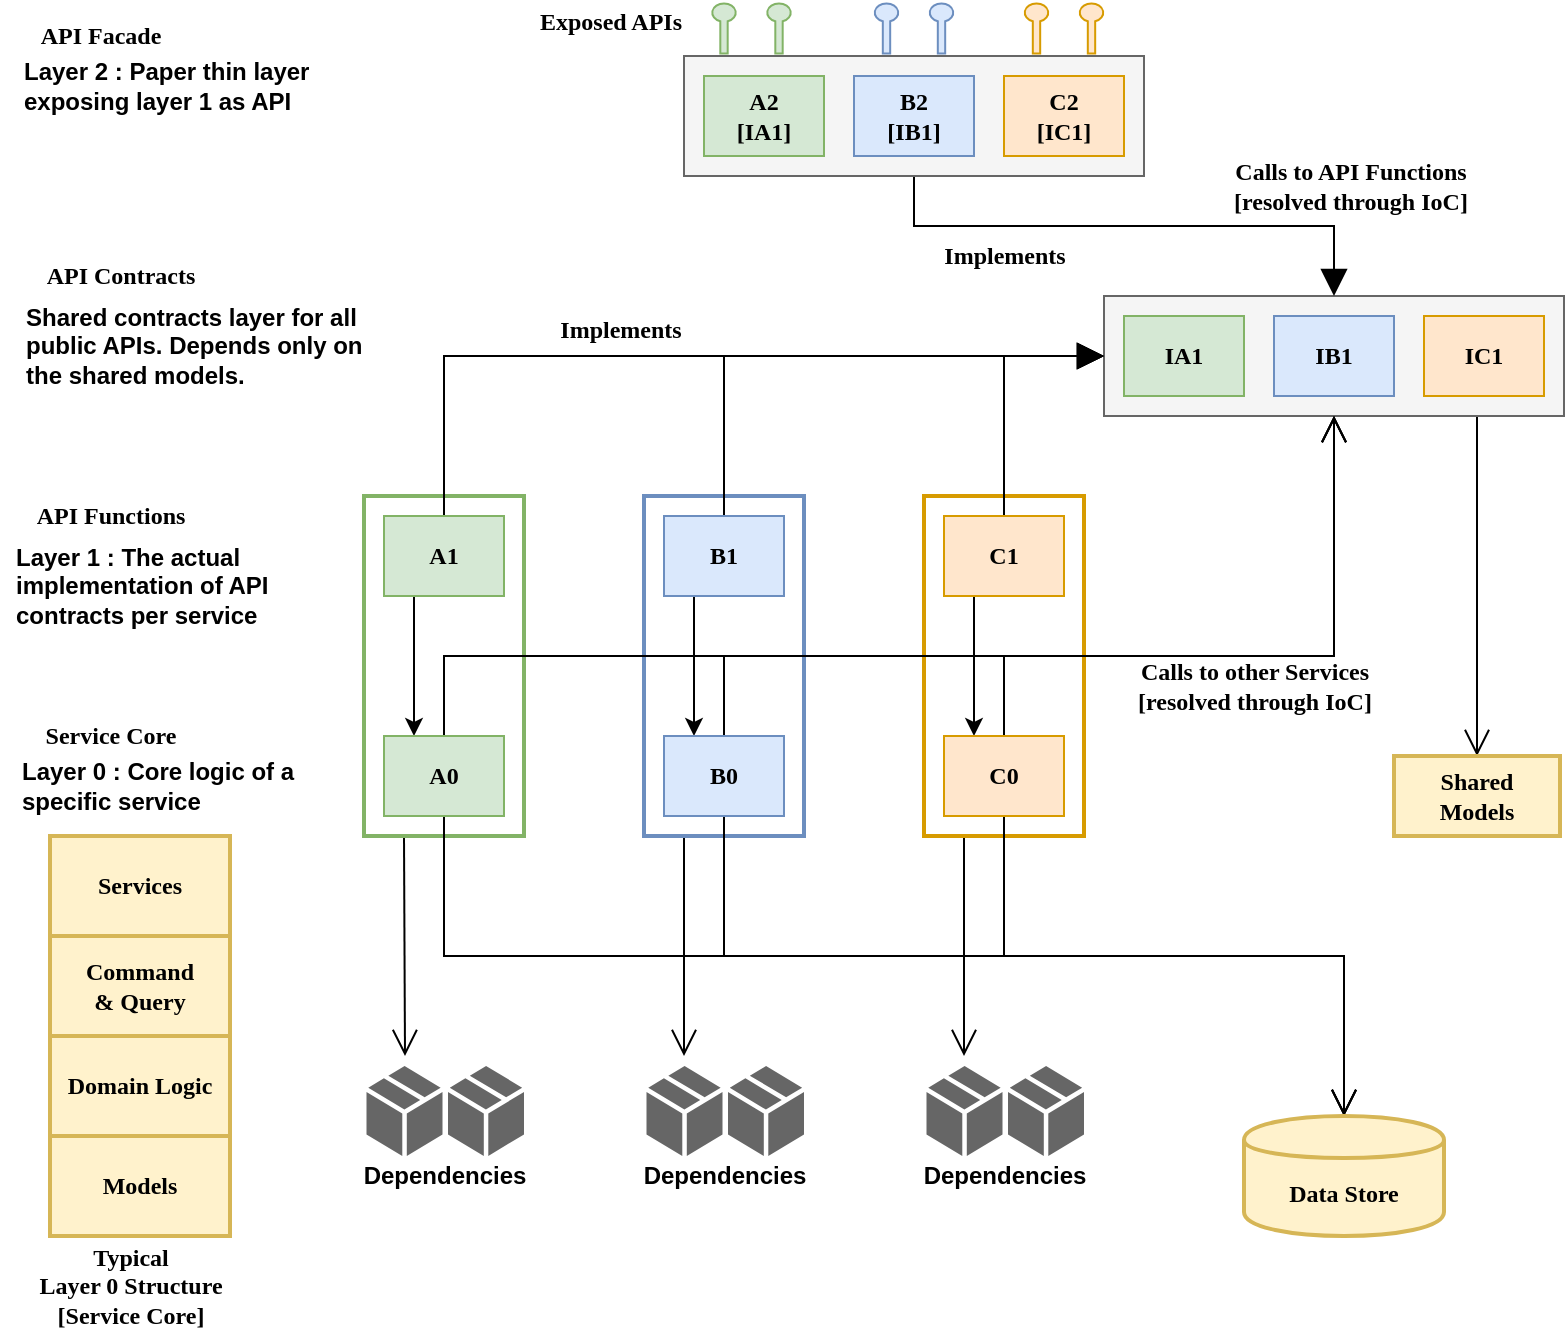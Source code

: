 <mxfile version="13.0.3" type="device"><diagram id="9d3FwS95kj5F2hI9MZ_I" name="Page-1"><mxGraphModel dx="1024" dy="1692" grid="1" gridSize="10" guides="1" tooltips="1" connect="1" arrows="1" fold="1" page="1" pageScale="1" pageWidth="850" pageHeight="1100" math="0" shadow="0"><root><mxCell id="0"/><mxCell id="1" parent="0"/><mxCell id="2JS4C_1-AN-ofhO_P991-1" style="edgeStyle=none;rounded=0;comic=0;orthogonalLoop=1;jettySize=auto;html=1;exitX=0.25;exitY=1;exitDx=0;exitDy=0;endArrow=open;endFill=0;endSize=11;fontFamily=Verdana;shadow=0;" edge="1" parent="1" source="2JS4C_1-AN-ofhO_P991-2"><mxGeometry relative="1" as="geometry"><mxPoint x="362" y="-510" as="targetPoint"/></mxGeometry></mxCell><mxCell id="2JS4C_1-AN-ofhO_P991-2" value="" style="rounded=0;whiteSpace=wrap;html=1;fontFamily=Verdana;fillColor=none;strokeColor=#6c8ebf;strokeWidth=2;shadow=0;" vertex="1" parent="1"><mxGeometry x="342" y="-790" width="80" height="170" as="geometry"/></mxCell><mxCell id="2JS4C_1-AN-ofhO_P991-3" style="edgeStyle=none;rounded=0;comic=0;orthogonalLoop=1;jettySize=auto;html=1;exitX=0.25;exitY=1;exitDx=0;exitDy=0;endArrow=open;endFill=0;endSize=11;fontFamily=Verdana;shadow=0;" edge="1" parent="1" source="2JS4C_1-AN-ofhO_P991-4"><mxGeometry relative="1" as="geometry"><mxPoint x="502" y="-510" as="targetPoint"/></mxGeometry></mxCell><mxCell id="2JS4C_1-AN-ofhO_P991-4" value="" style="rounded=0;whiteSpace=wrap;html=1;fontFamily=Verdana;fillColor=none;strokeColor=#d79b00;strokeWidth=2;shadow=0;" vertex="1" parent="1"><mxGeometry x="482" y="-790" width="80" height="170" as="geometry"/></mxCell><mxCell id="2JS4C_1-AN-ofhO_P991-5" style="rounded=0;comic=0;orthogonalLoop=1;jettySize=auto;html=1;exitX=0.25;exitY=1;exitDx=0;exitDy=0;entryX=0.75;entryY=0;entryDx=0;entryDy=0;endArrow=open;endFill=0;endSize=11;fontFamily=Verdana;shadow=0;" edge="1" parent="1" source="2JS4C_1-AN-ofhO_P991-6"><mxGeometry relative="1" as="geometry"><mxPoint x="222.5" y="-510" as="targetPoint"/></mxGeometry></mxCell><mxCell id="2JS4C_1-AN-ofhO_P991-6" value="" style="rounded=0;whiteSpace=wrap;html=1;fontFamily=Verdana;fillColor=none;strokeColor=#82b366;strokeWidth=2;shadow=0;" vertex="1" parent="1"><mxGeometry x="202" y="-790" width="80" height="170" as="geometry"/></mxCell><mxCell id="2JS4C_1-AN-ofhO_P991-7" style="edgeStyle=none;rounded=0;comic=0;orthogonalLoop=1;jettySize=auto;html=1;exitX=0.75;exitY=1;exitDx=0;exitDy=0;entryX=0.5;entryY=0;entryDx=0;entryDy=0;endArrow=open;endFill=0;endSize=11;fontFamily=Verdana;shadow=0;" edge="1" parent="1" target="2JS4C_1-AN-ofhO_P991-50"><mxGeometry relative="1" as="geometry"><mxPoint x="758.5" y="-830" as="sourcePoint"/></mxGeometry></mxCell><mxCell id="2JS4C_1-AN-ofhO_P991-8" value="" style="rounded=0;whiteSpace=wrap;html=1;fontStyle=1;fontFamily=Verdana;comic=0;fillColor=#f5f5f5;strokeColor=#666666;fontColor=#333333;shadow=0;" vertex="1" parent="1"><mxGeometry x="572" y="-890" width="230" height="60" as="geometry"/></mxCell><mxCell id="2JS4C_1-AN-ofhO_P991-9" style="edgeStyle=orthogonalEdgeStyle;rounded=0;comic=0;orthogonalLoop=1;jettySize=auto;html=1;exitX=0.5;exitY=0;exitDx=0;exitDy=0;entryX=0;entryY=0.5;entryDx=0;entryDy=0;endArrow=block;endFill=1;endSize=11;fontFamily=Verdana;shadow=0;" edge="1" parent="1" source="2JS4C_1-AN-ofhO_P991-11" target="2JS4C_1-AN-ofhO_P991-8"><mxGeometry relative="1" as="geometry"/></mxCell><mxCell id="2JS4C_1-AN-ofhO_P991-10" style="edgeStyle=orthogonalEdgeStyle;rounded=0;orthogonalLoop=1;jettySize=auto;html=1;exitX=0.25;exitY=1;exitDx=0;exitDy=0;entryX=0.25;entryY=0;entryDx=0;entryDy=0;shadow=0;" edge="1" parent="1" source="2JS4C_1-AN-ofhO_P991-11" target="2JS4C_1-AN-ofhO_P991-14"><mxGeometry relative="1" as="geometry"/></mxCell><mxCell id="2JS4C_1-AN-ofhO_P991-11" value="A1" style="rounded=0;whiteSpace=wrap;html=1;fontStyle=1;fontFamily=Verdana;comic=0;fillColor=#d5e8d4;strokeColor=#82b366;shadow=0;" vertex="1" parent="1"><mxGeometry x="212" y="-780" width="60" height="40" as="geometry"/></mxCell><mxCell id="2JS4C_1-AN-ofhO_P991-12" style="edgeStyle=orthogonalEdgeStyle;rounded=0;comic=0;orthogonalLoop=1;jettySize=auto;html=1;exitX=0.5;exitY=0;exitDx=0;exitDy=0;entryX=0.5;entryY=1;entryDx=0;entryDy=0;endArrow=open;endFill=0;endSize=11;fontFamily=Verdana;shadow=0;" edge="1" parent="1" source="2JS4C_1-AN-ofhO_P991-14" target="2JS4C_1-AN-ofhO_P991-8"><mxGeometry relative="1" as="geometry"><Array as="points"><mxPoint x="242" y="-710"/><mxPoint x="687" y="-710"/></Array></mxGeometry></mxCell><mxCell id="2JS4C_1-AN-ofhO_P991-13" style="edgeStyle=orthogonalEdgeStyle;rounded=0;comic=0;orthogonalLoop=1;jettySize=auto;html=1;exitX=0.5;exitY=1;exitDx=0;exitDy=0;endArrow=open;endFill=0;endSize=11;fontFamily=Verdana;shadow=0;" edge="1" parent="1" source="2JS4C_1-AN-ofhO_P991-14" target="2JS4C_1-AN-ofhO_P991-35"><mxGeometry relative="1" as="geometry"/></mxCell><mxCell id="2JS4C_1-AN-ofhO_P991-14" value="A0" style="rounded=0;whiteSpace=wrap;html=1;fontStyle=1;fontFamily=Verdana;comic=0;fillColor=#d5e8d4;strokeColor=#82b366;shadow=0;" vertex="1" parent="1"><mxGeometry x="212" y="-670" width="60" height="40" as="geometry"/></mxCell><mxCell id="2JS4C_1-AN-ofhO_P991-15" value="IA1" style="rounded=0;whiteSpace=wrap;html=1;fontStyle=1;fontFamily=Verdana;comic=0;fillColor=#d5e8d4;strokeColor=#82b366;shadow=0;" vertex="1" parent="1"><mxGeometry x="582" y="-880" width="60" height="40" as="geometry"/></mxCell><mxCell id="2JS4C_1-AN-ofhO_P991-16" value="IB1" style="rounded=0;whiteSpace=wrap;html=1;fontStyle=1;fontFamily=Verdana;comic=0;fillColor=#dae8fc;strokeColor=#6c8ebf;shadow=0;" vertex="1" parent="1"><mxGeometry x="657" y="-880" width="60" height="40" as="geometry"/></mxCell><mxCell id="2JS4C_1-AN-ofhO_P991-17" value="IC1" style="rounded=0;whiteSpace=wrap;html=1;fontStyle=1;fontFamily=Verdana;comic=0;fillColor=#ffe6cc;strokeColor=#d79b00;shadow=0;" vertex="1" parent="1"><mxGeometry x="732" y="-880" width="60" height="40" as="geometry"/></mxCell><mxCell id="2JS4C_1-AN-ofhO_P991-18" style="edgeStyle=orthogonalEdgeStyle;rounded=0;orthogonalLoop=1;jettySize=auto;html=1;exitX=0.5;exitY=1;exitDx=0;exitDy=0;entryX=0.5;entryY=0;entryDx=0;entryDy=0;fontFamily=Verdana;comic=0;endArrow=block;endFill=1;endSize=11;shadow=0;" edge="1" parent="1" source="2JS4C_1-AN-ofhO_P991-19" target="2JS4C_1-AN-ofhO_P991-8"><mxGeometry relative="1" as="geometry"/></mxCell><mxCell id="2JS4C_1-AN-ofhO_P991-19" value="" style="rounded=0;whiteSpace=wrap;html=1;fontStyle=1;fontFamily=Verdana;comic=0;fillColor=#f5f5f5;strokeColor=#666666;fontColor=#333333;shadow=0;" vertex="1" parent="1"><mxGeometry x="362" y="-1010" width="230" height="60" as="geometry"/></mxCell><mxCell id="2JS4C_1-AN-ofhO_P991-20" value="A2&lt;br&gt;[IA1]&lt;br&gt;" style="rounded=0;whiteSpace=wrap;html=1;fontStyle=1;fontFamily=Verdana;comic=0;fillColor=#d5e8d4;strokeColor=#82b366;shadow=0;" vertex="1" parent="1"><mxGeometry x="372" y="-1000" width="60" height="40" as="geometry"/></mxCell><mxCell id="2JS4C_1-AN-ofhO_P991-21" value="B2&lt;br&gt;[IB1]" style="rounded=0;whiteSpace=wrap;html=1;fontStyle=1;fontFamily=Verdana;comic=0;fillColor=#dae8fc;strokeColor=#6c8ebf;shadow=0;" vertex="1" parent="1"><mxGeometry x="447" y="-1000" width="60" height="40" as="geometry"/></mxCell><mxCell id="2JS4C_1-AN-ofhO_P991-22" value="C2&lt;br&gt;[IC1]" style="rounded=0;whiteSpace=wrap;html=1;fontStyle=1;fontFamily=Verdana;comic=0;fillColor=#ffe6cc;strokeColor=#d79b00;shadow=0;" vertex="1" parent="1"><mxGeometry x="522" y="-1000" width="60" height="40" as="geometry"/></mxCell><mxCell id="2JS4C_1-AN-ofhO_P991-23" style="edgeStyle=orthogonalEdgeStyle;rounded=0;comic=0;orthogonalLoop=1;jettySize=auto;html=1;exitX=0.5;exitY=0;exitDx=0;exitDy=0;entryX=0;entryY=0.5;entryDx=0;entryDy=0;endArrow=block;endFill=1;endSize=11;fontFamily=Verdana;shadow=0;" edge="1" parent="1" source="2JS4C_1-AN-ofhO_P991-25" target="2JS4C_1-AN-ofhO_P991-8"><mxGeometry relative="1" as="geometry"/></mxCell><mxCell id="2JS4C_1-AN-ofhO_P991-24" style="edgeStyle=orthogonalEdgeStyle;rounded=0;orthogonalLoop=1;jettySize=auto;html=1;exitX=0.25;exitY=1;exitDx=0;exitDy=0;entryX=0.25;entryY=0;entryDx=0;entryDy=0;shadow=0;" edge="1" parent="1" source="2JS4C_1-AN-ofhO_P991-25" target="2JS4C_1-AN-ofhO_P991-28"><mxGeometry relative="1" as="geometry"/></mxCell><mxCell id="2JS4C_1-AN-ofhO_P991-25" value="B1" style="rounded=0;whiteSpace=wrap;html=1;fontStyle=1;fontFamily=Verdana;comic=0;fillColor=#dae8fc;strokeColor=#6c8ebf;shadow=0;" vertex="1" parent="1"><mxGeometry x="352" y="-780" width="60" height="40" as="geometry"/></mxCell><mxCell id="2JS4C_1-AN-ofhO_P991-26" style="edgeStyle=orthogonalEdgeStyle;rounded=0;comic=0;orthogonalLoop=1;jettySize=auto;html=1;exitX=0.5;exitY=0;exitDx=0;exitDy=0;entryX=0.5;entryY=1;entryDx=0;entryDy=0;endArrow=open;endFill=0;endSize=11;fontFamily=Verdana;shadow=0;" edge="1" parent="1" source="2JS4C_1-AN-ofhO_P991-28" target="2JS4C_1-AN-ofhO_P991-8"><mxGeometry relative="1" as="geometry"><Array as="points"><mxPoint x="382" y="-710"/><mxPoint x="687" y="-710"/></Array></mxGeometry></mxCell><mxCell id="2JS4C_1-AN-ofhO_P991-27" style="edgeStyle=orthogonalEdgeStyle;rounded=0;comic=0;orthogonalLoop=1;jettySize=auto;html=1;exitX=0.5;exitY=1;exitDx=0;exitDy=0;entryX=0.5;entryY=0;entryDx=0;entryDy=0;endArrow=open;endFill=0;endSize=11;fontFamily=Verdana;shadow=0;" edge="1" parent="1" source="2JS4C_1-AN-ofhO_P991-28" target="2JS4C_1-AN-ofhO_P991-35"><mxGeometry relative="1" as="geometry"/></mxCell><mxCell id="2JS4C_1-AN-ofhO_P991-28" value="B0" style="rounded=0;whiteSpace=wrap;html=1;fontStyle=1;fontFamily=Verdana;comic=0;fillColor=#dae8fc;strokeColor=#6c8ebf;shadow=0;" vertex="1" parent="1"><mxGeometry x="352" y="-670" width="60" height="40" as="geometry"/></mxCell><mxCell id="2JS4C_1-AN-ofhO_P991-29" style="edgeStyle=orthogonalEdgeStyle;rounded=0;comic=0;orthogonalLoop=1;jettySize=auto;html=1;exitX=0.5;exitY=0;exitDx=0;exitDy=0;entryX=0;entryY=0.5;entryDx=0;entryDy=0;endArrow=block;endFill=1;endSize=11;fontFamily=Verdana;shadow=0;" edge="1" parent="1" source="2JS4C_1-AN-ofhO_P991-31" target="2JS4C_1-AN-ofhO_P991-8"><mxGeometry relative="1" as="geometry"/></mxCell><mxCell id="2JS4C_1-AN-ofhO_P991-30" style="edgeStyle=orthogonalEdgeStyle;rounded=0;orthogonalLoop=1;jettySize=auto;html=1;exitX=0.25;exitY=1;exitDx=0;exitDy=0;entryX=0.25;entryY=0;entryDx=0;entryDy=0;shadow=0;" edge="1" parent="1" source="2JS4C_1-AN-ofhO_P991-31" target="2JS4C_1-AN-ofhO_P991-34"><mxGeometry relative="1" as="geometry"/></mxCell><mxCell id="2JS4C_1-AN-ofhO_P991-31" value="C1" style="rounded=0;whiteSpace=wrap;html=1;fontStyle=1;fontFamily=Verdana;comic=0;fillColor=#ffe6cc;strokeColor=#d79b00;shadow=0;" vertex="1" parent="1"><mxGeometry x="492" y="-780" width="60" height="40" as="geometry"/></mxCell><mxCell id="2JS4C_1-AN-ofhO_P991-32" style="edgeStyle=orthogonalEdgeStyle;rounded=0;comic=0;orthogonalLoop=1;jettySize=auto;html=1;exitX=0.5;exitY=0;exitDx=0;exitDy=0;endArrow=open;endFill=0;endSize=11;fontFamily=Verdana;entryX=0.5;entryY=1;entryDx=0;entryDy=0;shadow=0;" edge="1" parent="1" source="2JS4C_1-AN-ofhO_P991-34" target="2JS4C_1-AN-ofhO_P991-8"><mxGeometry relative="1" as="geometry"><mxPoint x="642" y="-780" as="targetPoint"/><Array as="points"><mxPoint x="522" y="-710"/><mxPoint x="687" y="-710"/></Array></mxGeometry></mxCell><mxCell id="2JS4C_1-AN-ofhO_P991-33" style="edgeStyle=orthogonalEdgeStyle;rounded=0;comic=0;orthogonalLoop=1;jettySize=auto;html=1;exitX=0.5;exitY=1;exitDx=0;exitDy=0;entryX=0.5;entryY=0;entryDx=0;entryDy=0;endArrow=open;endFill=0;endSize=11;fontFamily=Verdana;shadow=0;" edge="1" parent="1" source="2JS4C_1-AN-ofhO_P991-34" target="2JS4C_1-AN-ofhO_P991-35"><mxGeometry relative="1" as="geometry"/></mxCell><mxCell id="2JS4C_1-AN-ofhO_P991-34" value="C0" style="rounded=0;whiteSpace=wrap;html=1;fontStyle=1;fontFamily=Verdana;comic=0;fillColor=#ffe6cc;strokeColor=#d79b00;shadow=0;" vertex="1" parent="1"><mxGeometry x="492" y="-670" width="60" height="40" as="geometry"/></mxCell><mxCell id="2JS4C_1-AN-ofhO_P991-35" value="Data Store" style="shape=cylinder;whiteSpace=wrap;html=1;boundedLbl=1;backgroundOutline=1;fontFamily=Verdana;fillColor=#fff2cc;strokeColor=#d6b656;strokeWidth=2;fontStyle=1;shadow=0;" vertex="1" parent="1"><mxGeometry x="642" y="-480" width="100" height="60" as="geometry"/></mxCell><mxCell id="2JS4C_1-AN-ofhO_P991-42" value="" style="verticalLabelPosition=bottom;html=1;verticalAlign=top;align=center;strokeColor=#82b366;fillColor=#d5e8d4;shape=mxgraph.azure.service_endpoint;fontFamily=Verdana;rotation=90;shadow=0;" vertex="1" parent="1"><mxGeometry x="397" y="-1030" width="25" height="12.5" as="geometry"/></mxCell><mxCell id="2JS4C_1-AN-ofhO_P991-43" value="" style="verticalLabelPosition=bottom;html=1;verticalAlign=top;align=center;strokeColor=#82b366;fillColor=#d5e8d4;shape=mxgraph.azure.service_endpoint;fontFamily=Verdana;rotation=90;shadow=0;" vertex="1" parent="1"><mxGeometry x="369.5" y="-1030" width="25" height="12.5" as="geometry"/></mxCell><mxCell id="2JS4C_1-AN-ofhO_P991-44" value="" style="verticalLabelPosition=bottom;html=1;verticalAlign=top;align=center;strokeColor=#6c8ebf;fillColor=#dae8fc;shape=mxgraph.azure.service_endpoint;fontFamily=Verdana;rotation=90;shadow=0;" vertex="1" parent="1"><mxGeometry x="478.25" y="-1030" width="25" height="12.5" as="geometry"/></mxCell><mxCell id="2JS4C_1-AN-ofhO_P991-45" value="" style="verticalLabelPosition=bottom;html=1;verticalAlign=top;align=center;strokeColor=#6c8ebf;fillColor=#dae8fc;shape=mxgraph.azure.service_endpoint;fontFamily=Verdana;rotation=90;shadow=0;" vertex="1" parent="1"><mxGeometry x="450.75" y="-1030" width="25" height="12.5" as="geometry"/></mxCell><mxCell id="2JS4C_1-AN-ofhO_P991-46" value="" style="verticalLabelPosition=bottom;html=1;verticalAlign=top;align=center;strokeColor=#d79b00;fillColor=#ffe6cc;shape=mxgraph.azure.service_endpoint;fontFamily=Verdana;rotation=90;shadow=0;" vertex="1" parent="1"><mxGeometry x="553.25" y="-1030" width="25" height="12.5" as="geometry"/></mxCell><mxCell id="2JS4C_1-AN-ofhO_P991-47" value="" style="verticalLabelPosition=bottom;html=1;verticalAlign=top;align=center;strokeColor=#d79b00;fillColor=#ffe6cc;shape=mxgraph.azure.service_endpoint;fontFamily=Verdana;rotation=90;shadow=0;" vertex="1" parent="1"><mxGeometry x="525.75" y="-1030" width="25" height="12.5" as="geometry"/></mxCell><mxCell id="2JS4C_1-AN-ofhO_P991-48" value="Implements" style="text;html=1;align=center;verticalAlign=middle;resizable=0;points=[];autosize=1;fontFamily=Verdana;fontStyle=1;shadow=0;" vertex="1" parent="1"><mxGeometry x="280" y="-883" width="100" height="20" as="geometry"/></mxCell><mxCell id="2JS4C_1-AN-ofhO_P991-49" value="Calls to other Services&lt;br&gt;[resolved through IoC]" style="text;html=1;align=center;verticalAlign=middle;resizable=0;points=[];autosize=1;fontFamily=Verdana;fontStyle=1;shadow=0;" vertex="1" parent="1"><mxGeometry x="562" y="-710" width="170" height="30" as="geometry"/></mxCell><mxCell id="2JS4C_1-AN-ofhO_P991-50" value="Shared&lt;br&gt;Models" style="rounded=0;whiteSpace=wrap;html=1;fontStyle=1;fontFamily=Verdana;comic=0;fillColor=#fff2cc;strokeColor=#d6b656;strokeWidth=2;shadow=0;" vertex="1" parent="1"><mxGeometry x="717" y="-660" width="83" height="40" as="geometry"/></mxCell><mxCell id="2JS4C_1-AN-ofhO_P991-51" value="Calls to API Functions&lt;br&gt;[resolved through IoC]" style="text;html=1;align=center;verticalAlign=middle;resizable=0;points=[];autosize=1;fontFamily=Verdana;fontStyle=1;shadow=0;" vertex="1" parent="1"><mxGeometry x="610" y="-960" width="170" height="30" as="geometry"/></mxCell><mxCell id="2JS4C_1-AN-ofhO_P991-52" value="Exposed APIs" style="text;html=1;align=center;verticalAlign=middle;resizable=0;points=[];autosize=1;fontFamily=Verdana;fontStyle=1;shadow=0;" vertex="1" parent="1"><mxGeometry x="270" y="-1037.5" width="110" height="20" as="geometry"/></mxCell><mxCell id="2JS4C_1-AN-ofhO_P991-53" value="API Facade" style="text;html=1;align=center;verticalAlign=middle;resizable=0;points=[];autosize=1;fontFamily=Verdana;fontStyle=1;shadow=0;" vertex="1" parent="1"><mxGeometry x="25" y="-1030" width="90" height="20" as="geometry"/></mxCell><mxCell id="2JS4C_1-AN-ofhO_P991-54" value="API Contracts" style="text;html=1;align=center;verticalAlign=middle;resizable=0;points=[];autosize=1;fontFamily=Verdana;fontStyle=1;shadow=0;" vertex="1" parent="1"><mxGeometry x="25" y="-910" width="110" height="20" as="geometry"/></mxCell><mxCell id="2JS4C_1-AN-ofhO_P991-55" value="API Functions" style="text;html=1;align=center;verticalAlign=middle;resizable=0;points=[];autosize=1;fontFamily=Verdana;fontStyle=1;shadow=0;" vertex="1" parent="1"><mxGeometry x="20" y="-790" width="110" height="20" as="geometry"/></mxCell><mxCell id="2JS4C_1-AN-ofhO_P991-56" value="Service Core" style="text;html=1;align=center;verticalAlign=middle;resizable=0;points=[];autosize=1;fontFamily=Verdana;fontStyle=1;shadow=0;" vertex="1" parent="1"><mxGeometry x="25" y="-680" width="100" height="20" as="geometry"/></mxCell><mxCell id="2JS4C_1-AN-ofhO_P991-57" value="" style="rounded=0;whiteSpace=wrap;html=1;strokeWidth=1;fillColor=none;fontFamily=Verdana;shadow=0;" vertex="1" parent="1"><mxGeometry x="45" y="-620" width="90" height="200" as="geometry"/></mxCell><mxCell id="2JS4C_1-AN-ofhO_P991-58" value="Services" style="rounded=0;whiteSpace=wrap;html=1;strokeWidth=2;fillColor=#fff2cc;fontFamily=Verdana;fontStyle=1;strokeColor=#d6b656;shadow=0;" vertex="1" parent="1"><mxGeometry x="45" y="-620" width="90" height="50" as="geometry"/></mxCell><mxCell id="2JS4C_1-AN-ofhO_P991-59" value="&lt;span&gt;Command&lt;/span&gt;&lt;br&gt;&lt;span&gt;&amp;amp; Query&lt;/span&gt;" style="rounded=0;whiteSpace=wrap;html=1;strokeWidth=2;fillColor=#fff2cc;fontFamily=Verdana;fontStyle=1;strokeColor=#d6b656;shadow=0;" vertex="1" parent="1"><mxGeometry x="45" y="-570" width="90" height="50" as="geometry"/></mxCell><mxCell id="2JS4C_1-AN-ofhO_P991-60" value="Domain Logic" style="rounded=0;whiteSpace=wrap;html=1;strokeWidth=2;fillColor=#fff2cc;fontFamily=Verdana;fontStyle=1;strokeColor=#d6b656;shadow=0;" vertex="1" parent="1"><mxGeometry x="45" y="-520" width="90" height="50" as="geometry"/></mxCell><mxCell id="2JS4C_1-AN-ofhO_P991-61" value="&lt;span&gt;Models&lt;/span&gt;" style="rounded=0;whiteSpace=wrap;html=1;strokeWidth=2;fillColor=#fff2cc;fontFamily=Verdana;fontStyle=1;strokeColor=#d6b656;shadow=0;" vertex="1" parent="1"><mxGeometry x="45" y="-470" width="90" height="50" as="geometry"/></mxCell><mxCell id="2JS4C_1-AN-ofhO_P991-62" value="Typical&lt;br&gt;Layer 0 Structure&lt;br&gt;[Service Core]" style="text;html=1;align=center;verticalAlign=middle;resizable=0;points=[];autosize=1;fontFamily=Verdana;fontStyle=1;shadow=0;" vertex="1" parent="1"><mxGeometry x="20" y="-420" width="130" height="50" as="geometry"/></mxCell><mxCell id="2JS4C_1-AN-ofhO_P991-63" value="Layer 2 : Paper thin layer&lt;br&gt;exposing layer 1 as API" style="text;html=1;align=left;verticalAlign=middle;resizable=0;points=[];autosize=1;fontStyle=1;shadow=0;" vertex="1" parent="1"><mxGeometry x="30" y="-1010" width="160" height="30" as="geometry"/></mxCell><mxCell id="2JS4C_1-AN-ofhO_P991-64" value="Shared contracts layer for all&lt;br&gt;public APIs.&amp;nbsp;Depends only on&lt;br&gt;the shared models." style="text;html=1;align=left;verticalAlign=middle;resizable=0;points=[];autosize=1;fontStyle=1;shadow=0;" vertex="1" parent="1"><mxGeometry x="31" y="-890" width="180" height="50" as="geometry"/></mxCell><mxCell id="2JS4C_1-AN-ofhO_P991-65" value="Layer 1 : The actual&lt;br&gt;implementation of API&lt;br&gt;contracts per service" style="text;html=1;align=left;verticalAlign=middle;resizable=0;points=[];autosize=1;fontStyle=1;shadow=0;" vertex="1" parent="1"><mxGeometry x="26" y="-770" width="140" height="50" as="geometry"/></mxCell><mxCell id="2JS4C_1-AN-ofhO_P991-66" value="Layer 0 : Core logic of a&lt;br&gt;specific service" style="text;html=1;align=left;verticalAlign=middle;resizable=0;points=[];autosize=1;fontStyle=1;shadow=0;" vertex="1" parent="1"><mxGeometry x="29" y="-660" width="150" height="30" as="geometry"/></mxCell><mxCell id="2JS4C_1-AN-ofhO_P991-67" value="Dependencies" style="text;html=1;align=center;verticalAlign=middle;resizable=0;points=[];autosize=1;fontStyle=1;shadow=0;" vertex="1" parent="1"><mxGeometry x="192" y="-460" width="100" height="20" as="geometry"/></mxCell><mxCell id="2JS4C_1-AN-ofhO_P991-70" value="Implements" style="text;html=1;align=center;verticalAlign=middle;resizable=0;points=[];autosize=1;fontFamily=Verdana;fontStyle=1;shadow=0;" vertex="1" parent="1"><mxGeometry x="472" y="-920" width="100" height="20" as="geometry"/></mxCell><mxCell id="2JS4C_1-AN-ofhO_P991-72" value="" style="verticalLabelPosition=bottom;html=1;verticalAlign=top;align=center;strokeColor=none;fillColor=#666666;shape=mxgraph.azure.cloud_service_package_file;shadow=0;" vertex="1" parent="1"><mxGeometry x="203.25" y="-505" width="38" height="45" as="geometry"/></mxCell><mxCell id="2JS4C_1-AN-ofhO_P991-73" value="" style="verticalLabelPosition=bottom;html=1;verticalAlign=top;align=center;strokeColor=none;fillColor=#666666;shape=mxgraph.azure.cloud_service_package_file;shadow=0;" vertex="1" parent="1"><mxGeometry x="244" y="-505" width="38" height="45" as="geometry"/></mxCell><mxCell id="2JS4C_1-AN-ofhO_P991-79" value="Dependencies" style="text;html=1;align=center;verticalAlign=middle;resizable=0;points=[];autosize=1;fontStyle=1;shadow=0;" vertex="1" parent="1"><mxGeometry x="332" y="-460" width="100" height="20" as="geometry"/></mxCell><mxCell id="2JS4C_1-AN-ofhO_P991-80" value="" style="verticalLabelPosition=bottom;html=1;verticalAlign=top;align=center;strokeColor=none;fillColor=#666666;shape=mxgraph.azure.cloud_service_package_file;shadow=0;" vertex="1" parent="1"><mxGeometry x="343.25" y="-505" width="38" height="45" as="geometry"/></mxCell><mxCell id="2JS4C_1-AN-ofhO_P991-81" value="" style="verticalLabelPosition=bottom;html=1;verticalAlign=top;align=center;strokeColor=none;fillColor=#666666;shape=mxgraph.azure.cloud_service_package_file;shadow=0;" vertex="1" parent="1"><mxGeometry x="384" y="-505" width="38" height="45" as="geometry"/></mxCell><mxCell id="2JS4C_1-AN-ofhO_P991-82" value="Dependencies" style="text;html=1;align=center;verticalAlign=middle;resizable=0;points=[];autosize=1;fontStyle=1;shadow=0;" vertex="1" parent="1"><mxGeometry x="472" y="-460" width="100" height="20" as="geometry"/></mxCell><mxCell id="2JS4C_1-AN-ofhO_P991-83" value="" style="verticalLabelPosition=bottom;html=1;verticalAlign=top;align=center;strokeColor=none;fillColor=#666666;shape=mxgraph.azure.cloud_service_package_file;shadow=0;" vertex="1" parent="1"><mxGeometry x="483.25" y="-505" width="38" height="45" as="geometry"/></mxCell><mxCell id="2JS4C_1-AN-ofhO_P991-84" value="" style="verticalLabelPosition=bottom;html=1;verticalAlign=top;align=center;strokeColor=none;fillColor=#666666;shape=mxgraph.azure.cloud_service_package_file;shadow=0;" vertex="1" parent="1"><mxGeometry x="524" y="-505" width="38" height="45" as="geometry"/></mxCell></root></mxGraphModel></diagram></mxfile>